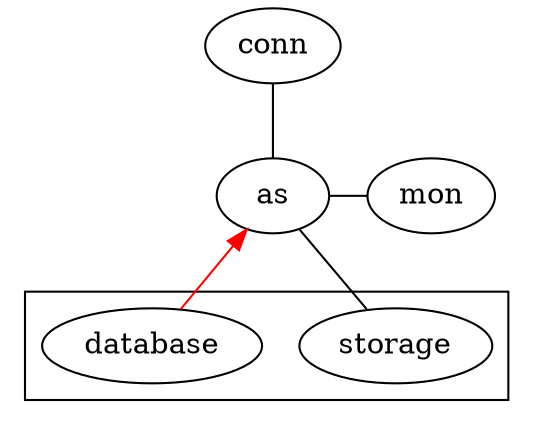 //
// graphviz-dot-mode
//
// M-x compile
// C-c p
//

digraph mail {

	edge[dir=none]
	
	conn -> as
	as -> mon	

	subgraph cluster_repo {
		storage
		database
	}
	
	// as -> { storage, database }
	as -> storage
	as -> database[dir=back, color=red]

	{ rank = same; as mon}
}

